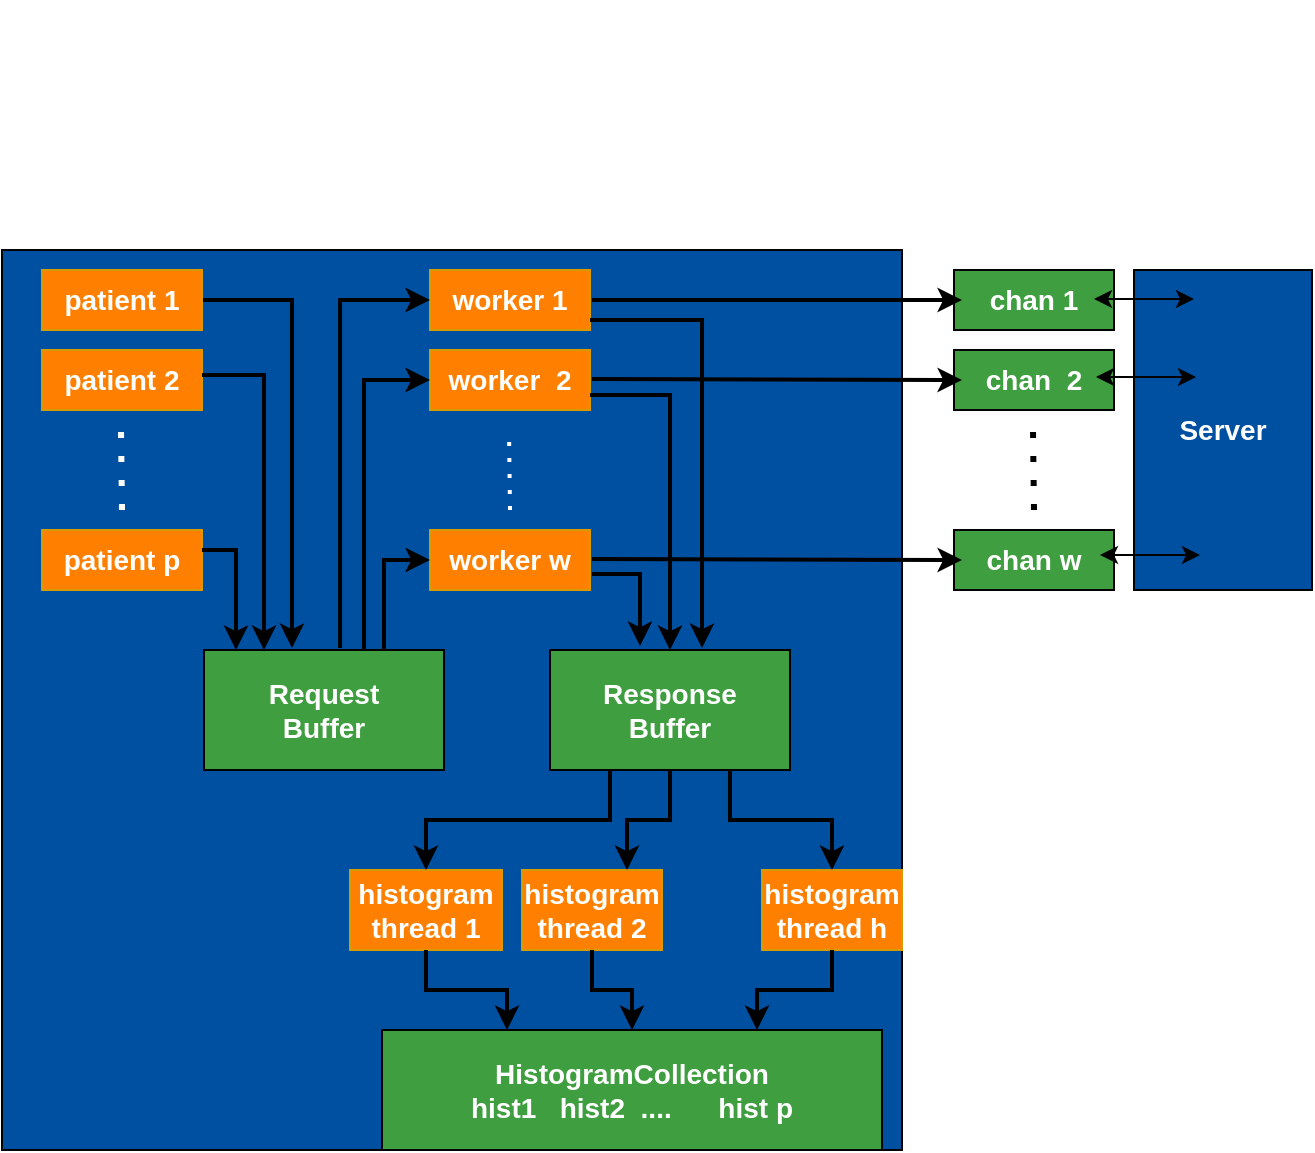 <mxfile version="14.0.1" type="google"><diagram id="XQYvBJ-nmVc92sg60Qri" name="Page-1"><mxGraphModel dx="564" dy="1144" grid="1" gridSize="10" guides="1" tooltips="1" connect="1" arrows="1" fold="1" page="1" pageScale="1" pageWidth="850" pageHeight="1100" math="0" shadow="0"><root><mxCell id="0"/><mxCell id="1" parent="0"/><mxCell id="SROOzAwJAJwMsq_16vCr-1" value="" style="group" vertex="1" connectable="0" parent="1"><mxGeometry x="40" y="85" width="655" height="575" as="geometry"/></mxCell><mxCell id="SROOzAwJAJwMsq_16vCr-2" value="" style="rounded=0;whiteSpace=wrap;html=1;fillColor=#0050A1;" vertex="1" parent="SROOzAwJAJwMsq_16vCr-1"><mxGeometry y="125" width="450" height="450" as="geometry"/></mxCell><mxCell id="SROOzAwJAJwMsq_16vCr-3" style="edgeStyle=elbowEdgeStyle;rounded=0;orthogonalLoop=1;jettySize=auto;elbow=vertical;html=1;exitX=1;exitY=0.5;exitDx=0;exitDy=0;strokeWidth=2;fontColor=#FFFFFF;fontSize=14;" edge="1" parent="SROOzAwJAJwMsq_16vCr-1" source="SROOzAwJAJwMsq_16vCr-4"><mxGeometry relative="1" as="geometry"><mxPoint x="145" y="324" as="targetPoint"/><Array as="points"><mxPoint x="140" y="150"/><mxPoint x="130" y="150"/></Array></mxGeometry></mxCell><mxCell id="SROOzAwJAJwMsq_16vCr-4" value="patient 1" style="rounded=0;whiteSpace=wrap;html=1;strokeColor=#d79b00;fontStyle=1;fontColor=#FFFFFF;fillColor=#FF8000;fontSize=14;" vertex="1" parent="SROOzAwJAJwMsq_16vCr-1"><mxGeometry x="20" y="135" width="80" height="30" as="geometry"/></mxCell><mxCell id="SROOzAwJAJwMsq_16vCr-5" value="patient 2" style="rounded=0;whiteSpace=wrap;html=1;strokeColor=#d79b00;fontStyle=1;fontColor=#FFFFFF;fillColor=#FF8000;fontSize=14;" vertex="1" parent="SROOzAwJAJwMsq_16vCr-1"><mxGeometry x="20" y="175" width="80" height="30" as="geometry"/></mxCell><mxCell id="SROOzAwJAJwMsq_16vCr-6" value="" style="endArrow=none;dashed=1;html=1;dashPattern=1 3;strokeWidth=3;strokeColor=#FFFFFF;fontStyle=1;fontSize=14;" edge="1" parent="SROOzAwJAJwMsq_16vCr-1"><mxGeometry width="50" height="50" relative="1" as="geometry"><mxPoint x="60" y="255" as="sourcePoint"/><mxPoint x="59.5" y="215" as="targetPoint"/></mxGeometry></mxCell><mxCell id="SROOzAwJAJwMsq_16vCr-7" value="patient p" style="rounded=0;whiteSpace=wrap;html=1;strokeColor=#d79b00;fontStyle=1;fontColor=#FFFFFF;fillColor=#FF8000;fontSize=14;" vertex="1" parent="SROOzAwJAJwMsq_16vCr-1"><mxGeometry x="20" y="265" width="80" height="30" as="geometry"/></mxCell><mxCell id="SROOzAwJAJwMsq_16vCr-8" value="Request &lt;br&gt;Buffer" style="rounded=0;whiteSpace=wrap;html=1;fillColor=#3F9E3F;fontColor=#FFFFFF;fontStyle=1;strokeWidth=1;fontSize=14;" vertex="1" parent="SROOzAwJAJwMsq_16vCr-1"><mxGeometry x="101" y="325" width="120" height="60" as="geometry"/></mxCell><mxCell id="SROOzAwJAJwMsq_16vCr-9" value="worker 1" style="rounded=0;whiteSpace=wrap;html=1;strokeColor=#d79b00;fontStyle=1;fontColor=#FFFFFF;fillColor=#FF8000;fontSize=14;" vertex="1" parent="SROOzAwJAJwMsq_16vCr-1"><mxGeometry x="214" y="135" width="80" height="30" as="geometry"/></mxCell><mxCell id="SROOzAwJAJwMsq_16vCr-10" value="worker&amp;nbsp;&amp;nbsp;2" style="rounded=0;whiteSpace=wrap;html=1;strokeColor=#d79b00;fontStyle=1;fontColor=#FFFFFF;fillColor=#FF8000;fontSize=14;" vertex="1" parent="SROOzAwJAJwMsq_16vCr-1"><mxGeometry x="214" y="175" width="80" height="30" as="geometry"/></mxCell><mxCell id="SROOzAwJAJwMsq_16vCr-11" value="worker w" style="rounded=0;whiteSpace=wrap;html=1;strokeColor=#d79b00;fontStyle=1;fontColor=#FFFFFF;fillColor=#FF8000;fontSize=14;" vertex="1" parent="SROOzAwJAJwMsq_16vCr-1"><mxGeometry x="214" y="265" width="80" height="30" as="geometry"/></mxCell><mxCell id="SROOzAwJAJwMsq_16vCr-12" value="" style="endArrow=none;dashed=1;html=1;dashPattern=1 3;strokeWidth=2;strokeColor=#FFFFFF;fontStyle=1;fontSize=14;" edge="1" parent="SROOzAwJAJwMsq_16vCr-1"><mxGeometry width="50" height="50" relative="1" as="geometry"><mxPoint x="254" y="255" as="sourcePoint"/><mxPoint x="253.5" y="215" as="targetPoint"/></mxGeometry></mxCell><mxCell id="SROOzAwJAJwMsq_16vCr-13" style="edgeStyle=elbowEdgeStyle;rounded=0;orthogonalLoop=1;jettySize=auto;elbow=vertical;html=1;exitX=1;exitY=0.5;exitDx=0;exitDy=0;strokeWidth=2;fontColor=#FFFFFF;fontSize=14;" edge="1" parent="SROOzAwJAJwMsq_16vCr-1"><mxGeometry relative="1" as="geometry"><mxPoint x="100" y="187.5" as="sourcePoint"/><mxPoint x="131" y="325" as="targetPoint"/><Array as="points"><mxPoint x="140" y="187.5"/><mxPoint x="130" y="187.5"/></Array></mxGeometry></mxCell><mxCell id="SROOzAwJAJwMsq_16vCr-14" style="edgeStyle=elbowEdgeStyle;rounded=0;orthogonalLoop=1;jettySize=auto;elbow=vertical;html=1;strokeWidth=2;fontColor=#FFFFFF;fontSize=14;" edge="1" parent="SROOzAwJAJwMsq_16vCr-1"><mxGeometry relative="1" as="geometry"><mxPoint x="100" y="275" as="sourcePoint"/><mxPoint x="117" y="325" as="targetPoint"/><Array as="points"><mxPoint x="140" y="275"/><mxPoint x="130" y="275"/></Array></mxGeometry></mxCell><mxCell id="SROOzAwJAJwMsq_16vCr-15" style="edgeStyle=elbowEdgeStyle;rounded=0;orthogonalLoop=1;jettySize=auto;elbow=vertical;html=1;exitX=0.567;exitY=-0.017;exitDx=0;exitDy=0;strokeWidth=2;fontColor=#FFFFFF;entryX=0;entryY=0.5;entryDx=0;entryDy=0;exitPerimeter=0;fontSize=14;" edge="1" parent="SROOzAwJAJwMsq_16vCr-1" source="SROOzAwJAJwMsq_16vCr-8" target="SROOzAwJAJwMsq_16vCr-9"><mxGeometry relative="1" as="geometry"><mxPoint x="136" as="sourcePoint"/><mxPoint x="210" y="145" as="targetPoint"/><Array as="points"><mxPoint x="190" y="150"/><mxPoint x="190" y="145"/><mxPoint x="170" y="85"/><mxPoint x="166"/></Array></mxGeometry></mxCell><mxCell id="SROOzAwJAJwMsq_16vCr-16" style="edgeStyle=elbowEdgeStyle;rounded=0;orthogonalLoop=1;jettySize=auto;elbow=vertical;html=1;strokeWidth=2;fontColor=#FFFFFF;entryX=0;entryY=0.5;entryDx=0;entryDy=0;fontSize=14;" edge="1" parent="SROOzAwJAJwMsq_16vCr-1" target="SROOzAwJAJwMsq_16vCr-10"><mxGeometry relative="1" as="geometry"><mxPoint x="181" y="325" as="sourcePoint"/><mxPoint x="224" y="160" as="targetPoint"/><Array as="points"><mxPoint x="200" y="190"/><mxPoint x="200" y="155"/><mxPoint x="180" y="95"/><mxPoint x="176" y="10"/></Array></mxGeometry></mxCell><mxCell id="SROOzAwJAJwMsq_16vCr-17" style="edgeStyle=elbowEdgeStyle;rounded=0;orthogonalLoop=1;jettySize=auto;elbow=vertical;html=1;strokeWidth=2;fontColor=#FFFFFF;entryX=0;entryY=0.5;entryDx=0;entryDy=0;exitX=0.75;exitY=0;exitDx=0;exitDy=0;fontSize=14;" edge="1" parent="SROOzAwJAJwMsq_16vCr-1" source="SROOzAwJAJwMsq_16vCr-8" target="SROOzAwJAJwMsq_16vCr-11"><mxGeometry relative="1" as="geometry"><mxPoint x="180" y="315" as="sourcePoint"/><mxPoint x="234" y="170" as="targetPoint"/><Array as="points"><mxPoint x="200" y="280"/><mxPoint x="190" y="105"/><mxPoint x="186" y="20"/></Array></mxGeometry></mxCell><mxCell id="SROOzAwJAJwMsq_16vCr-18" value="Response&lt;br&gt;Buffer" style="rounded=0;whiteSpace=wrap;html=1;fillColor=#3F9E3F;fontColor=#FFFFFF;fontStyle=1;strokeWidth=1;fontSize=14;" vertex="1" parent="SROOzAwJAJwMsq_16vCr-1"><mxGeometry x="274" y="325" width="120" height="60" as="geometry"/></mxCell><mxCell id="SROOzAwJAJwMsq_16vCr-19" value="chan 1" style="rounded=0;whiteSpace=wrap;html=1;fontStyle=1;fontColor=#FFFFFF;fontSize=14;fillColor=#3F9E3F;" vertex="1" parent="SROOzAwJAJwMsq_16vCr-1"><mxGeometry x="476" y="135" width="80" height="30" as="geometry"/></mxCell><mxCell id="SROOzAwJAJwMsq_16vCr-20" value="chan&amp;nbsp; 2" style="rounded=0;whiteSpace=wrap;html=1;fontStyle=1;fontColor=#FFFFFF;fontSize=14;fillColor=#3F9E3F;" vertex="1" parent="SROOzAwJAJwMsq_16vCr-1"><mxGeometry x="476" y="175" width="80" height="30" as="geometry"/></mxCell><mxCell id="SROOzAwJAJwMsq_16vCr-21" value="chan w" style="rounded=0;whiteSpace=wrap;html=1;fontStyle=1;fontColor=#FFFFFF;fontSize=14;fillColor=#3F9E3F;" vertex="1" parent="SROOzAwJAJwMsq_16vCr-1"><mxGeometry x="476" y="265" width="80" height="30" as="geometry"/></mxCell><mxCell id="SROOzAwJAJwMsq_16vCr-22" value="" style="endArrow=none;dashed=1;html=1;dashPattern=1 3;strokeWidth=3;fontStyle=1;fontSize=14;" edge="1" parent="SROOzAwJAJwMsq_16vCr-1"><mxGeometry width="50" height="50" relative="1" as="geometry"><mxPoint x="516" y="255" as="sourcePoint"/><mxPoint x="515.5" y="215" as="targetPoint"/></mxGeometry></mxCell><mxCell id="SROOzAwJAJwMsq_16vCr-23" value="" style="endArrow=classic;html=1;strokeColor=#000000;strokeWidth=2;fontSize=14;fontColor=#FFFFFF;exitX=1;exitY=0.5;exitDx=0;exitDy=0;" edge="1" parent="SROOzAwJAJwMsq_16vCr-1"><mxGeometry width="50" height="50" relative="1" as="geometry"><mxPoint x="295" y="150" as="sourcePoint"/><mxPoint x="480" y="150" as="targetPoint"/></mxGeometry></mxCell><mxCell id="SROOzAwJAJwMsq_16vCr-24" value="" style="endArrow=classic;html=1;strokeColor=#000000;strokeWidth=2;fontSize=14;fontColor=#FFFFFF;exitX=1;exitY=0.5;exitDx=0;exitDy=0;" edge="1" parent="SROOzAwJAJwMsq_16vCr-1"><mxGeometry width="50" height="50" relative="1" as="geometry"><mxPoint x="295" y="189.5" as="sourcePoint"/><mxPoint x="480" y="190" as="targetPoint"/></mxGeometry></mxCell><mxCell id="SROOzAwJAJwMsq_16vCr-25" value="" style="endArrow=classic;html=1;strokeColor=#000000;strokeWidth=2;fontSize=14;fontColor=#FFFFFF;exitX=1;exitY=0.5;exitDx=0;exitDy=0;" edge="1" parent="SROOzAwJAJwMsq_16vCr-1"><mxGeometry width="50" height="50" relative="1" as="geometry"><mxPoint x="295" y="279.5" as="sourcePoint"/><mxPoint x="480" y="280" as="targetPoint"/></mxGeometry></mxCell><mxCell id="SROOzAwJAJwMsq_16vCr-26" value="&lt;font style=&quot;font-size: 14px&quot;&gt;&lt;b&gt;Server&lt;/b&gt;&lt;/font&gt;" style="rounded=0;whiteSpace=wrap;html=1;fillColor=#0050A1;fontColor=#FFFFFF;" vertex="1" parent="SROOzAwJAJwMsq_16vCr-1"><mxGeometry x="566" y="135" width="89" height="160" as="geometry"/></mxCell><mxCell id="SROOzAwJAJwMsq_16vCr-27" value="" style="endArrow=classic;startArrow=classic;html=1;strokeColor=#000000;strokeWidth=1;fontSize=14;fontColor=#FFFFFF;" edge="1" parent="SROOzAwJAJwMsq_16vCr-1"><mxGeometry width="50" height="50" relative="1" as="geometry"><mxPoint x="546" y="149.5" as="sourcePoint"/><mxPoint x="596" y="149.5" as="targetPoint"/></mxGeometry></mxCell><mxCell id="SROOzAwJAJwMsq_16vCr-28" value="" style="endArrow=classic;startArrow=classic;html=1;strokeColor=#000000;strokeWidth=1;fontSize=14;fontColor=#FFFFFF;" edge="1" parent="SROOzAwJAJwMsq_16vCr-1"><mxGeometry width="50" height="50" relative="1" as="geometry"><mxPoint x="547" y="188.5" as="sourcePoint"/><mxPoint x="597" y="188.5" as="targetPoint"/></mxGeometry></mxCell><mxCell id="SROOzAwJAJwMsq_16vCr-29" value="" style="endArrow=classic;startArrow=classic;html=1;strokeColor=#000000;strokeWidth=1;fontSize=9;fontColor=#FFFFFF;" edge="1" parent="SROOzAwJAJwMsq_16vCr-1"><mxGeometry width="50" height="50" relative="1" as="geometry"><mxPoint x="549" y="277.5" as="sourcePoint"/><mxPoint x="599" y="277.5" as="targetPoint"/></mxGeometry></mxCell><mxCell id="SROOzAwJAJwMsq_16vCr-30" style="edgeStyle=elbowEdgeStyle;rounded=0;orthogonalLoop=1;jettySize=auto;elbow=vertical;html=1;strokeWidth=2;fontColor=#FFFFFF;fontSize=14;" edge="1" parent="SROOzAwJAJwMsq_16vCr-1"><mxGeometry relative="1" as="geometry"><mxPoint x="294" y="160" as="sourcePoint"/><mxPoint x="350" y="324" as="targetPoint"/><Array as="points"><mxPoint x="332" y="160"/><mxPoint x="322" y="160"/></Array></mxGeometry></mxCell><mxCell id="SROOzAwJAJwMsq_16vCr-31" style="edgeStyle=elbowEdgeStyle;rounded=0;orthogonalLoop=1;jettySize=auto;elbow=vertical;html=1;entryX=0.5;entryY=0;entryDx=0;entryDy=0;strokeWidth=2;fontColor=#FFFFFF;fontSize=14;exitX=1;exitY=0.75;exitDx=0;exitDy=0;" edge="1" parent="SROOzAwJAJwMsq_16vCr-1" source="SROOzAwJAJwMsq_16vCr-10" target="SROOzAwJAJwMsq_16vCr-18"><mxGeometry relative="1" as="geometry"><mxPoint x="300" y="198" as="sourcePoint"/><mxPoint x="323" y="335" as="targetPoint"/><Array as="points"><mxPoint x="332" y="197.5"/><mxPoint x="322" y="197.5"/></Array></mxGeometry></mxCell><mxCell id="SROOzAwJAJwMsq_16vCr-32" style="edgeStyle=elbowEdgeStyle;rounded=0;orthogonalLoop=1;jettySize=auto;elbow=vertical;html=1;entryX=0.375;entryY=-0.033;entryDx=0;entryDy=0;strokeWidth=2;fontColor=#FFFFFF;entryPerimeter=0;fontSize=14;" edge="1" parent="SROOzAwJAJwMsq_16vCr-1" target="SROOzAwJAJwMsq_16vCr-18"><mxGeometry relative="1" as="geometry"><mxPoint x="295" y="287" as="sourcePoint"/><mxPoint x="311.96" y="335.02" as="targetPoint"/><Array as="points"><mxPoint x="335" y="287"/><mxPoint x="325" y="287"/></Array></mxGeometry></mxCell><mxCell id="SROOzAwJAJwMsq_16vCr-33" value="histogram&lt;br&gt;thread 1" style="rounded=0;whiteSpace=wrap;html=1;strokeColor=#d79b00;fontStyle=1;fontColor=#FFFFFF;fillColor=#FF8000;fontSize=14;" vertex="1" parent="SROOzAwJAJwMsq_16vCr-1"><mxGeometry x="174" y="435" width="76" height="40" as="geometry"/></mxCell><mxCell id="SROOzAwJAJwMsq_16vCr-34" style="edgeStyle=orthogonalEdgeStyle;rounded=0;orthogonalLoop=1;jettySize=auto;html=1;exitX=0.25;exitY=1;exitDx=0;exitDy=0;strokeColor=#000000;strokeWidth=2;fontSize=9;fontColor=#FFFFFF;" edge="1" parent="SROOzAwJAJwMsq_16vCr-1" source="SROOzAwJAJwMsq_16vCr-18" target="SROOzAwJAJwMsq_16vCr-33"><mxGeometry relative="1" as="geometry"/></mxCell><mxCell id="SROOzAwJAJwMsq_16vCr-35" value="histogram&lt;br&gt;thread 2" style="rounded=0;whiteSpace=wrap;html=1;strokeColor=#d79b00;fontStyle=1;fontColor=#FFFFFF;fillColor=#FF8000;fontSize=14;" vertex="1" parent="SROOzAwJAJwMsq_16vCr-1"><mxGeometry x="260" y="435" width="70" height="40" as="geometry"/></mxCell><mxCell id="SROOzAwJAJwMsq_16vCr-36" value="histogram&lt;br&gt;thread h" style="rounded=0;whiteSpace=wrap;html=1;strokeColor=#d79b00;fontStyle=1;fontColor=#FFFFFF;fillColor=#FF8000;fontSize=14;" vertex="1" parent="SROOzAwJAJwMsq_16vCr-1"><mxGeometry x="380" y="435" width="70" height="40" as="geometry"/></mxCell><mxCell id="SROOzAwJAJwMsq_16vCr-37" value="HistogramCollection&lt;br&gt;hist1&amp;nbsp; &amp;nbsp;hist2&amp;nbsp; ....&amp;nbsp; &amp;nbsp; &amp;nbsp; hist p" style="rounded=0;whiteSpace=wrap;html=1;fillColor=#3F9E3F;fontColor=#FFFFFF;fontStyle=1;strokeWidth=1;fontSize=14;" vertex="1" parent="SROOzAwJAJwMsq_16vCr-1"><mxGeometry x="190" y="515" width="250" height="60" as="geometry"/></mxCell><mxCell id="SROOzAwJAJwMsq_16vCr-38" style="edgeStyle=orthogonalEdgeStyle;rounded=0;orthogonalLoop=1;jettySize=auto;html=1;exitX=0.75;exitY=1;exitDx=0;exitDy=0;strokeColor=#000000;strokeWidth=2;fontSize=9;fontColor=#FFFFFF;entryX=0.5;entryY=0;entryDx=0;entryDy=0;" edge="1" parent="SROOzAwJAJwMsq_16vCr-1" source="SROOzAwJAJwMsq_16vCr-18" target="SROOzAwJAJwMsq_16vCr-36"><mxGeometry relative="1" as="geometry"><mxPoint x="314" y="395" as="sourcePoint"/><mxPoint x="222" y="445" as="targetPoint"/></mxGeometry></mxCell><mxCell id="SROOzAwJAJwMsq_16vCr-39" style="edgeStyle=orthogonalEdgeStyle;rounded=0;orthogonalLoop=1;jettySize=auto;html=1;exitX=0.5;exitY=1;exitDx=0;exitDy=0;strokeColor=#000000;strokeWidth=2;fontSize=9;fontColor=#FFFFFF;entryX=0.75;entryY=0;entryDx=0;entryDy=0;" edge="1" parent="SROOzAwJAJwMsq_16vCr-1" source="SROOzAwJAJwMsq_16vCr-18" target="SROOzAwJAJwMsq_16vCr-35"><mxGeometry relative="1" as="geometry"><mxPoint x="324" y="405" as="sourcePoint"/><mxPoint x="232" y="455" as="targetPoint"/></mxGeometry></mxCell><mxCell id="SROOzAwJAJwMsq_16vCr-40" style="edgeStyle=orthogonalEdgeStyle;rounded=0;orthogonalLoop=1;jettySize=auto;html=1;strokeColor=#000000;strokeWidth=2;fontSize=9;fontColor=#FFFFFF;entryX=0.25;entryY=0;entryDx=0;entryDy=0;exitX=0.5;exitY=1;exitDx=0;exitDy=0;" edge="1" parent="SROOzAwJAJwMsq_16vCr-1" source="SROOzAwJAJwMsq_16vCr-33" target="SROOzAwJAJwMsq_16vCr-37"><mxGeometry relative="1" as="geometry"><mxPoint x="180" y="625" as="sourcePoint"/><mxPoint x="294" y="645" as="targetPoint"/></mxGeometry></mxCell><mxCell id="SROOzAwJAJwMsq_16vCr-41" style="edgeStyle=orthogonalEdgeStyle;rounded=0;orthogonalLoop=1;jettySize=auto;html=1;strokeColor=#000000;strokeWidth=2;fontSize=9;fontColor=#FFFFFF;entryX=0.5;entryY=0;entryDx=0;entryDy=0;exitX=0.5;exitY=1;exitDx=0;exitDy=0;" edge="1" parent="SROOzAwJAJwMsq_16vCr-1" source="SROOzAwJAJwMsq_16vCr-35" target="SROOzAwJAJwMsq_16vCr-37"><mxGeometry relative="1" as="geometry"><mxPoint x="222" y="485" as="sourcePoint"/><mxPoint x="287.5" y="525" as="targetPoint"/></mxGeometry></mxCell><mxCell id="SROOzAwJAJwMsq_16vCr-42" style="edgeStyle=orthogonalEdgeStyle;rounded=0;orthogonalLoop=1;jettySize=auto;html=1;strokeColor=#000000;strokeWidth=2;fontSize=9;fontColor=#FFFFFF;entryX=0.75;entryY=0;entryDx=0;entryDy=0;exitX=0.5;exitY=1;exitDx=0;exitDy=0;" edge="1" parent="SROOzAwJAJwMsq_16vCr-1" source="SROOzAwJAJwMsq_16vCr-36" target="SROOzAwJAJwMsq_16vCr-37"><mxGeometry relative="1" as="geometry"><mxPoint x="232" y="495" as="sourcePoint"/><mxPoint x="297.5" y="535" as="targetPoint"/></mxGeometry></mxCell></root></mxGraphModel></diagram></mxfile>